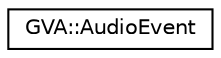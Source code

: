 digraph "Graphical Class Hierarchy"
{
 // LATEX_PDF_SIZE
  edge [fontname="Helvetica",fontsize="10",labelfontname="Helvetica",labelfontsize="10"];
  node [fontname="Helvetica",fontsize="10",shape=record];
  rankdir="LR";
  Node0 [label="GVA::AudioEvent",height=0.2,width=0.4,color="black", fillcolor="white", style="filled",URL="$classGVA_1_1AudioEvent.html",tooltip="This class represents audio event - object describing audio event detection result (segment) and cont..."];
}
